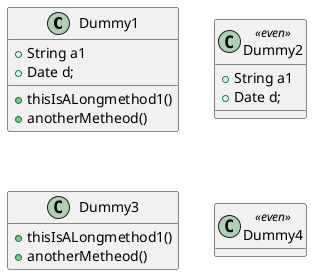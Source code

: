 {
  "sha1": "6l04ch3t8l59zlen1c6so848ex72pvm",
  "insertion": {
    "when": "2024-06-03T18:59:29.536Z",
    "user": "plantuml@gmail.com"
  }
}
@startuml
class Dummy1 {
  +thisIsALongmethod1()
  +anotherMetheod()
  
  +String a1
  +Date d;
}

class Dummy2 <<even>> {
  +String a1
  +Date d;
}

class Dummy3 {
  +thisIsALongmethod1()
  +anotherMetheod()
}

class Dummy4 <<even>>

hide empty fields
@enduml
